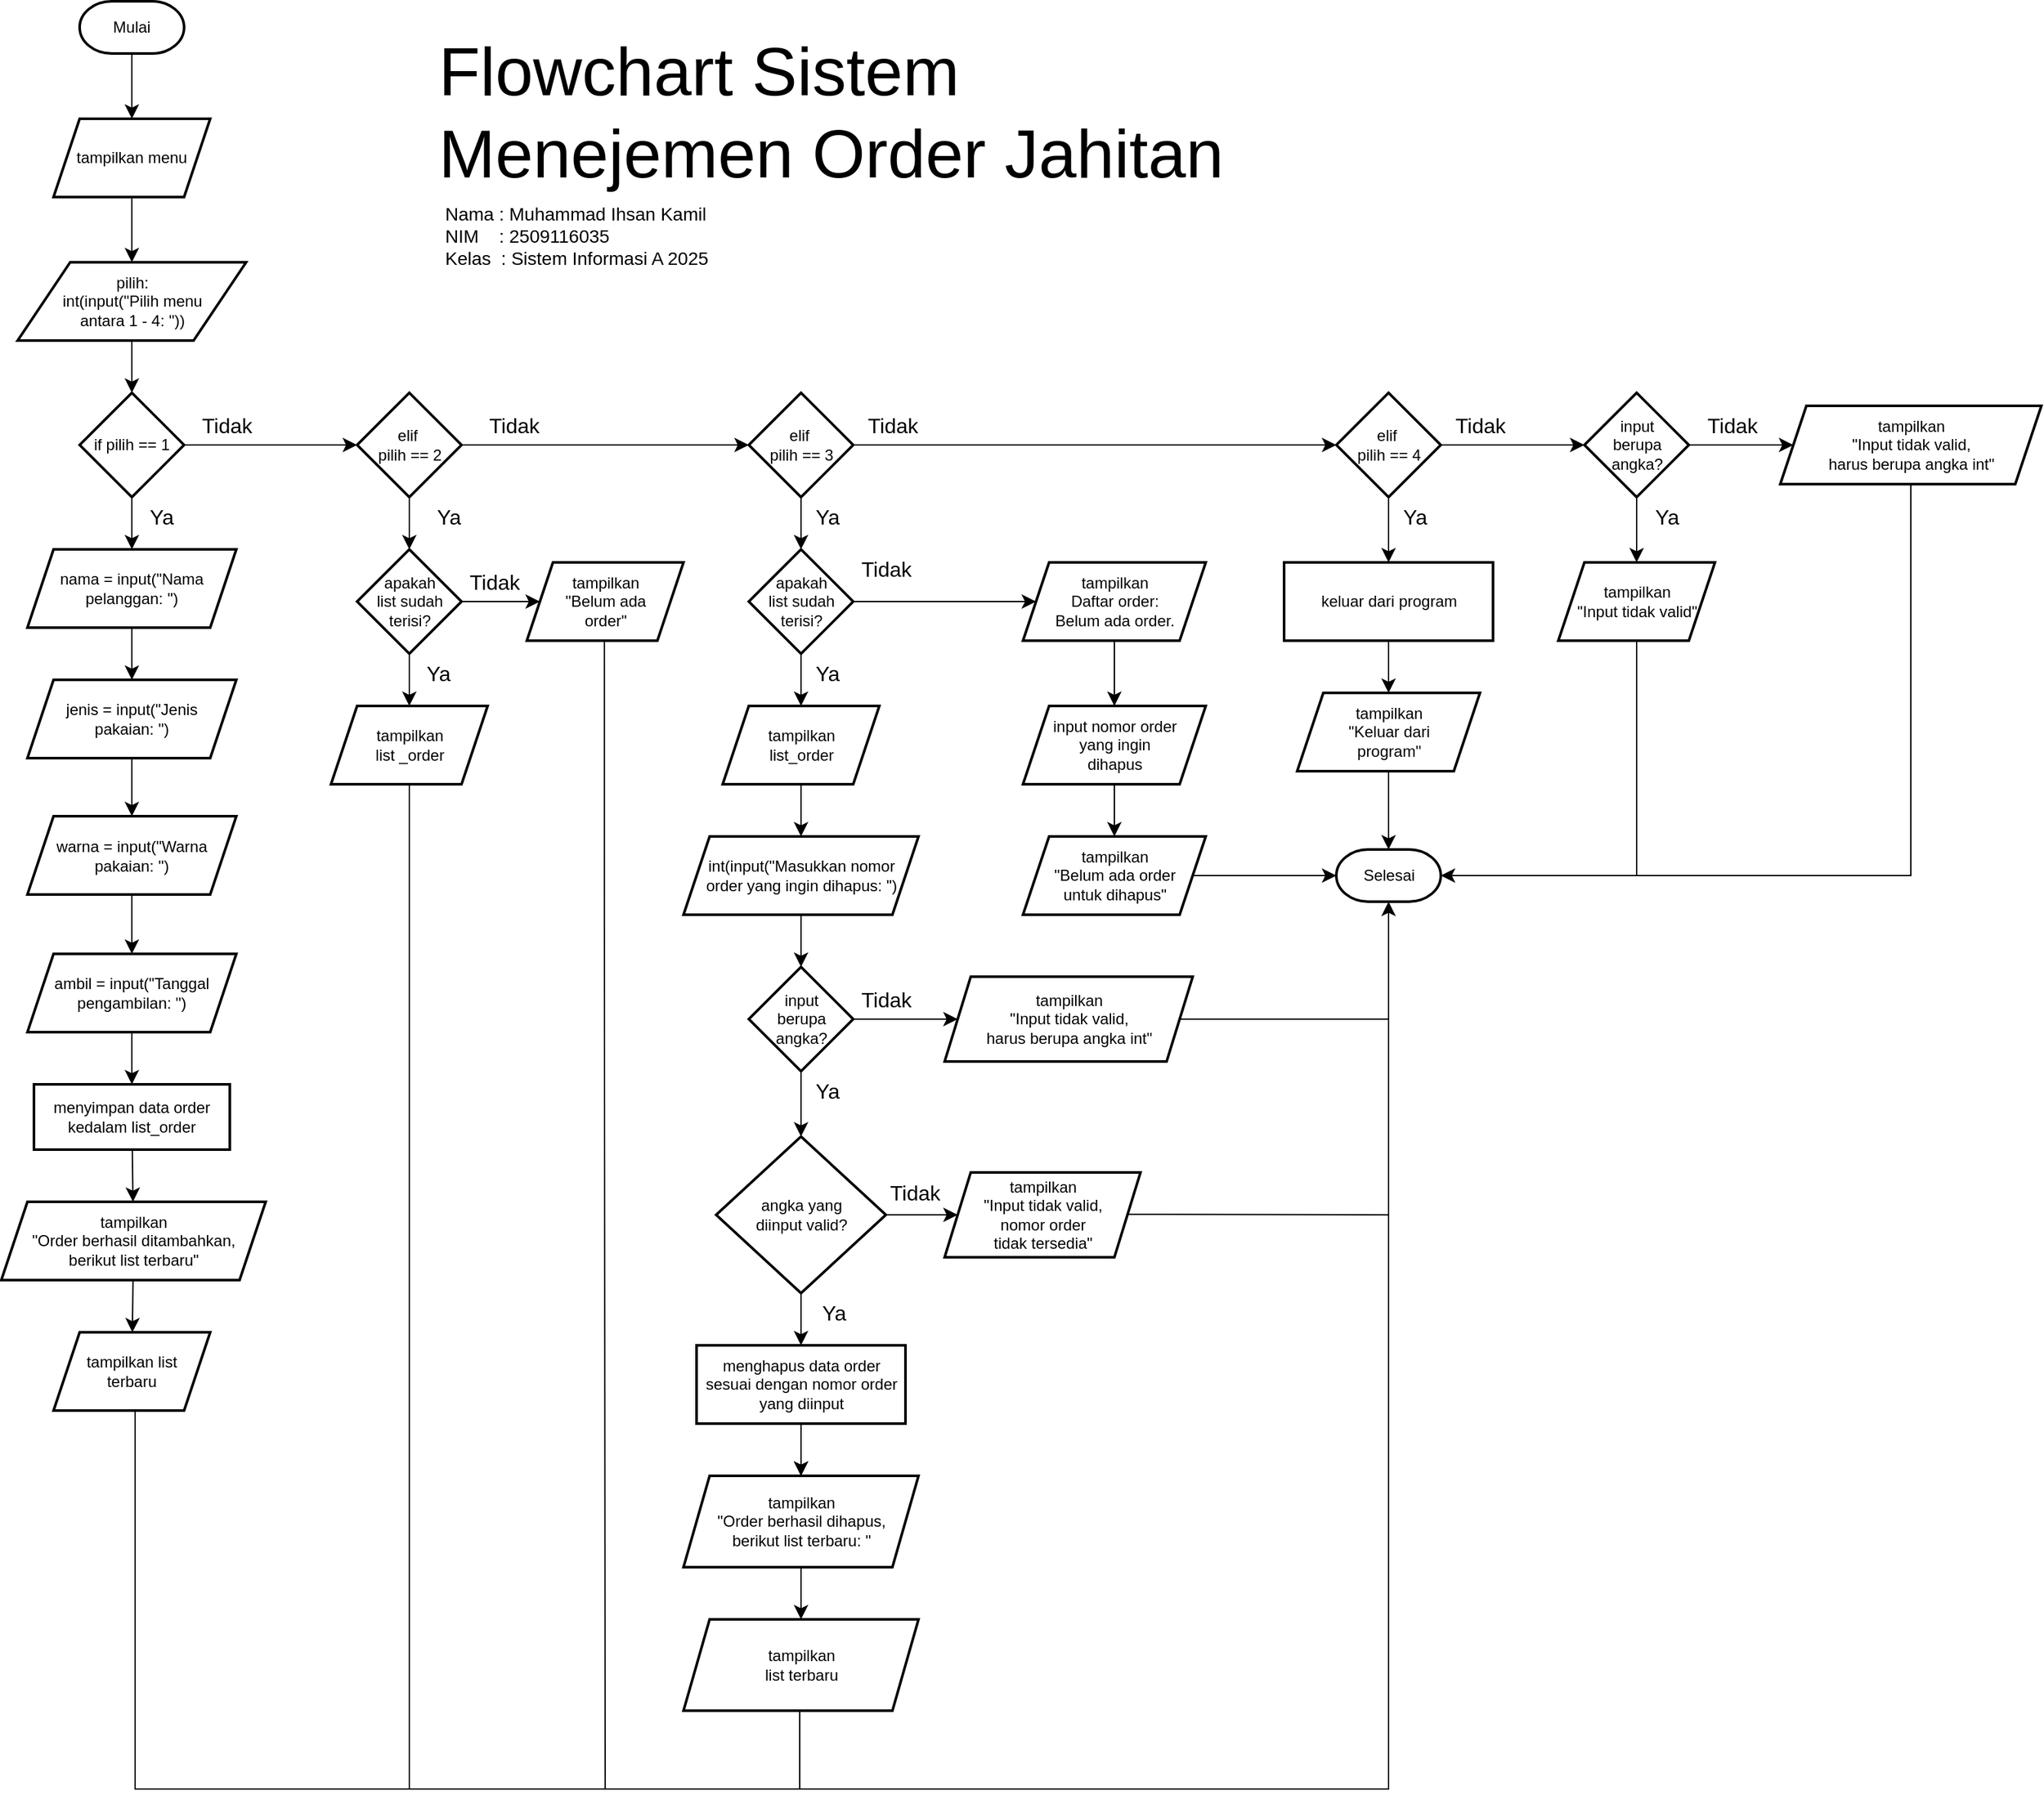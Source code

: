 <mxfile version="28.2.1">
  <diagram name="Halaman-1" id="qV5rT73rZWwF2ulDR4QH">
    <mxGraphModel dx="2977" dy="1737" grid="1" gridSize="10" guides="1" tooltips="1" connect="1" arrows="1" fold="1" page="1" pageScale="1" pageWidth="827" pageHeight="1169" math="0" shadow="0">
      <root>
        <mxCell id="0" />
        <mxCell id="1" parent="0" />
        <mxCell id="EzkJYvLp6xSQgUkqmYaG-1" value="" style="edgeStyle=none;curved=1;rounded=0;orthogonalLoop=1;jettySize=auto;html=1;fontSize=12;startSize=8;endSize=8;labelBackgroundColor=none;fontColor=default;" edge="1" parent="1" source="EzkJYvLp6xSQgUkqmYaG-2" target="EzkJYvLp6xSQgUkqmYaG-49">
          <mxGeometry relative="1" as="geometry" />
        </mxCell>
        <mxCell id="EzkJYvLp6xSQgUkqmYaG-2" value="Mulai" style="strokeWidth=2;html=1;shape=mxgraph.flowchart.terminator;whiteSpace=wrap;labelBackgroundColor=none;" vertex="1" parent="1">
          <mxGeometry x="530" y="300" width="80" height="40" as="geometry" />
        </mxCell>
        <mxCell id="EzkJYvLp6xSQgUkqmYaG-3" value="" style="edgeStyle=none;curved=1;rounded=0;orthogonalLoop=1;jettySize=auto;html=1;fontSize=12;startSize=8;endSize=8;labelBackgroundColor=none;fontColor=default;" edge="1" parent="1" source="EzkJYvLp6xSQgUkqmYaG-4" target="EzkJYvLp6xSQgUkqmYaG-7">
          <mxGeometry relative="1" as="geometry" />
        </mxCell>
        <mxCell id="EzkJYvLp6xSQgUkqmYaG-4" value="pilih:&lt;div&gt;int(input(&quot;Pilih menu&lt;/div&gt;&lt;div&gt;antara 1 - 4: &quot;))&lt;/div&gt;" style="shape=parallelogram;html=1;strokeWidth=2;perimeter=parallelogramPerimeter;whiteSpace=wrap;rounded=1;arcSize=0;size=0.23;labelBackgroundColor=none;" vertex="1" parent="1">
          <mxGeometry x="482.5" y="500" width="175" height="60" as="geometry" />
        </mxCell>
        <mxCell id="EzkJYvLp6xSQgUkqmYaG-5" value="" style="edgeStyle=none;curved=1;rounded=0;orthogonalLoop=1;jettySize=auto;html=1;fontSize=12;startSize=8;endSize=8;labelBackgroundColor=none;fontColor=default;" edge="1" parent="1" source="EzkJYvLp6xSQgUkqmYaG-7" target="EzkJYvLp6xSQgUkqmYaG-9">
          <mxGeometry relative="1" as="geometry" />
        </mxCell>
        <mxCell id="EzkJYvLp6xSQgUkqmYaG-6" value="" style="edgeStyle=none;curved=1;rounded=0;orthogonalLoop=1;jettySize=auto;html=1;fontSize=12;startSize=8;endSize=8;labelBackgroundColor=none;fontColor=default;" edge="1" parent="1" source="EzkJYvLp6xSQgUkqmYaG-7" target="EzkJYvLp6xSQgUkqmYaG-18">
          <mxGeometry relative="1" as="geometry" />
        </mxCell>
        <mxCell id="EzkJYvLp6xSQgUkqmYaG-7" value="if pilih == 1" style="rhombus;whiteSpace=wrap;html=1;strokeWidth=2;rounded=1;arcSize=0;labelBackgroundColor=none;" vertex="1" parent="1">
          <mxGeometry x="530" y="600" width="80" height="80" as="geometry" />
        </mxCell>
        <mxCell id="EzkJYvLp6xSQgUkqmYaG-8" value="" style="edgeStyle=none;curved=1;rounded=0;orthogonalLoop=1;jettySize=auto;html=1;fontSize=12;startSize=8;endSize=8;labelBackgroundColor=none;fontColor=default;" edge="1" parent="1" source="EzkJYvLp6xSQgUkqmYaG-9" target="EzkJYvLp6xSQgUkqmYaG-11">
          <mxGeometry relative="1" as="geometry" />
        </mxCell>
        <mxCell id="EzkJYvLp6xSQgUkqmYaG-9" value="nama = input(&quot;Nama pelanggan: &quot;)" style="shape=parallelogram;perimeter=parallelogramPerimeter;whiteSpace=wrap;html=1;fixedSize=1;strokeWidth=2;rounded=1;arcSize=0;labelBackgroundColor=none;" vertex="1" parent="1">
          <mxGeometry x="490" y="720" width="160" height="60" as="geometry" />
        </mxCell>
        <mxCell id="EzkJYvLp6xSQgUkqmYaG-10" value="" style="edgeStyle=none;curved=1;rounded=0;orthogonalLoop=1;jettySize=auto;html=1;fontSize=12;startSize=8;endSize=8;labelBackgroundColor=none;fontColor=default;" edge="1" parent="1" source="EzkJYvLp6xSQgUkqmYaG-11" target="EzkJYvLp6xSQgUkqmYaG-13">
          <mxGeometry relative="1" as="geometry" />
        </mxCell>
        <mxCell id="EzkJYvLp6xSQgUkqmYaG-11" value="jenis = input(&quot;Jenis&lt;div&gt;pakaian: &quot;)&lt;/div&gt;" style="shape=parallelogram;perimeter=parallelogramPerimeter;whiteSpace=wrap;html=1;fixedSize=1;strokeWidth=2;rounded=1;arcSize=0;labelBackgroundColor=none;" vertex="1" parent="1">
          <mxGeometry x="490" y="820" width="160" height="60" as="geometry" />
        </mxCell>
        <mxCell id="EzkJYvLp6xSQgUkqmYaG-12" value="" style="edgeStyle=none;curved=1;rounded=0;orthogonalLoop=1;jettySize=auto;html=1;fontSize=12;startSize=8;endSize=8;labelBackgroundColor=none;fontColor=default;" edge="1" parent="1" source="EzkJYvLp6xSQgUkqmYaG-13" target="EzkJYvLp6xSQgUkqmYaG-15">
          <mxGeometry relative="1" as="geometry" />
        </mxCell>
        <mxCell id="EzkJYvLp6xSQgUkqmYaG-13" value="&lt;font style=&quot;color: light-dark(rgb(0, 0, 0), rgb(255, 255, 255));&quot;&gt;warna = input(&quot;Warna&lt;/font&gt;&lt;div&gt;&lt;span style=&quot;background-color: transparent;&quot;&gt;&lt;font style=&quot;color: light-dark(rgb(0, 0, 0), rgb(255, 255, 255));&quot;&gt;pakaian: &quot;)&lt;/font&gt;&lt;/span&gt;&lt;/div&gt;" style="shape=parallelogram;perimeter=parallelogramPerimeter;whiteSpace=wrap;html=1;fixedSize=1;strokeWidth=2;rounded=1;arcSize=0;labelBackgroundColor=none;" vertex="1" parent="1">
          <mxGeometry x="490" y="924.5" width="160" height="60" as="geometry" />
        </mxCell>
        <mxCell id="EzkJYvLp6xSQgUkqmYaG-14" value="" style="edgeStyle=none;curved=1;rounded=0;orthogonalLoop=1;jettySize=auto;html=1;fontSize=12;startSize=8;endSize=8;" edge="1" parent="1" source="EzkJYvLp6xSQgUkqmYaG-15" target="EzkJYvLp6xSQgUkqmYaG-69">
          <mxGeometry relative="1" as="geometry" />
        </mxCell>
        <mxCell id="EzkJYvLp6xSQgUkqmYaG-15" value="&lt;font style=&quot;color: light-dark(rgb(0, 0, 0), rgb(255, 255, 255));&quot;&gt;ambil = input(&quot;Tanggal&lt;/font&gt;&lt;div&gt;&lt;span style=&quot;background-color: transparent;&quot;&gt;&lt;font style=&quot;color: light-dark(rgb(0, 0, 0), rgb(255, 255, 255));&quot;&gt;pengambilan: &quot;)&lt;/font&gt;&lt;/span&gt;&lt;/div&gt;" style="shape=parallelogram;perimeter=parallelogramPerimeter;whiteSpace=wrap;html=1;fixedSize=1;strokeWidth=2;rounded=1;arcSize=0;labelBackgroundColor=none;" vertex="1" parent="1">
          <mxGeometry x="490" y="1030" width="160" height="60" as="geometry" />
        </mxCell>
        <mxCell id="EzkJYvLp6xSQgUkqmYaG-16" value="" style="edgeStyle=none;curved=1;rounded=0;orthogonalLoop=1;jettySize=auto;html=1;fontSize=12;startSize=8;endSize=8;labelBackgroundColor=none;fontColor=default;" edge="1" parent="1" source="EzkJYvLp6xSQgUkqmYaG-18" target="EzkJYvLp6xSQgUkqmYaG-21">
          <mxGeometry relative="1" as="geometry" />
        </mxCell>
        <mxCell id="EzkJYvLp6xSQgUkqmYaG-17" value="" style="edgeStyle=none;curved=1;rounded=0;orthogonalLoop=1;jettySize=auto;html=1;fontSize=12;startSize=8;endSize=8;labelBackgroundColor=none;fontColor=default;" edge="1" parent="1" source="EzkJYvLp6xSQgUkqmYaG-18" target="EzkJYvLp6xSQgUkqmYaG-26">
          <mxGeometry relative="1" as="geometry" />
        </mxCell>
        <mxCell id="EzkJYvLp6xSQgUkqmYaG-18" value="elif&amp;nbsp;&lt;div&gt;pilih == 2&lt;/div&gt;" style="rhombus;whiteSpace=wrap;html=1;strokeWidth=2;rounded=1;arcSize=0;labelBackgroundColor=none;" vertex="1" parent="1">
          <mxGeometry x="742.5" y="600" width="80" height="80" as="geometry" />
        </mxCell>
        <mxCell id="EzkJYvLp6xSQgUkqmYaG-19" value="" style="edgeStyle=none;curved=1;rounded=0;orthogonalLoop=1;jettySize=auto;html=1;fontSize=12;startSize=8;endSize=8;labelBackgroundColor=none;fontColor=default;" edge="1" parent="1" source="EzkJYvLp6xSQgUkqmYaG-21" target="EzkJYvLp6xSQgUkqmYaG-22">
          <mxGeometry relative="1" as="geometry" />
        </mxCell>
        <mxCell id="EzkJYvLp6xSQgUkqmYaG-20" value="" style="edgeStyle=none;curved=1;rounded=0;orthogonalLoop=1;jettySize=auto;html=1;fontSize=12;startSize=8;endSize=8;labelBackgroundColor=none;fontColor=default;" edge="1" parent="1" source="EzkJYvLp6xSQgUkqmYaG-21" target="EzkJYvLp6xSQgUkqmYaG-23">
          <mxGeometry relative="1" as="geometry" />
        </mxCell>
        <mxCell id="EzkJYvLp6xSQgUkqmYaG-21" value="apakah&lt;div&gt;list sudah&lt;/div&gt;&lt;div&gt;terisi?&lt;/div&gt;" style="rhombus;whiteSpace=wrap;html=1;strokeWidth=2;rounded=1;arcSize=0;labelBackgroundColor=none;" vertex="1" parent="1">
          <mxGeometry x="742.5" y="720" width="80" height="80" as="geometry" />
        </mxCell>
        <mxCell id="EzkJYvLp6xSQgUkqmYaG-22" value="tampilkan&lt;div&gt;list _order&lt;/div&gt;" style="shape=parallelogram;perimeter=parallelogramPerimeter;whiteSpace=wrap;html=1;fixedSize=1;strokeWidth=2;rounded=1;arcSize=0;labelBackgroundColor=none;" vertex="1" parent="1">
          <mxGeometry x="722.5" y="840" width="120" height="60" as="geometry" />
        </mxCell>
        <mxCell id="EzkJYvLp6xSQgUkqmYaG-23" value="tampilkan&lt;div&gt;&quot;Belum ada&lt;/div&gt;&lt;div&gt;order&quot;&lt;/div&gt;" style="shape=parallelogram;perimeter=parallelogramPerimeter;whiteSpace=wrap;html=1;fixedSize=1;strokeWidth=2;rounded=1;arcSize=0;labelBackgroundColor=none;" vertex="1" parent="1">
          <mxGeometry x="872.5" y="730" width="120" height="60" as="geometry" />
        </mxCell>
        <mxCell id="EzkJYvLp6xSQgUkqmYaG-24" value="" style="edgeStyle=none;curved=1;rounded=0;orthogonalLoop=1;jettySize=auto;html=1;fontSize=12;startSize=8;endSize=8;labelBackgroundColor=none;fontColor=default;" edge="1" parent="1" source="EzkJYvLp6xSQgUkqmYaG-26" target="EzkJYvLp6xSQgUkqmYaG-29">
          <mxGeometry relative="1" as="geometry" />
        </mxCell>
        <mxCell id="EzkJYvLp6xSQgUkqmYaG-25" value="" style="edgeStyle=none;curved=1;rounded=0;orthogonalLoop=1;jettySize=auto;html=1;fontSize=12;startSize=8;endSize=8;labelBackgroundColor=none;fontColor=default;" edge="1" parent="1" source="EzkJYvLp6xSQgUkqmYaG-26" target="EzkJYvLp6xSQgUkqmYaG-44">
          <mxGeometry relative="1" as="geometry" />
        </mxCell>
        <mxCell id="EzkJYvLp6xSQgUkqmYaG-26" value="elif&amp;nbsp;&lt;div&gt;pilih == 3&lt;/div&gt;" style="rhombus;whiteSpace=wrap;html=1;strokeWidth=2;rounded=1;arcSize=0;labelBackgroundColor=none;" vertex="1" parent="1">
          <mxGeometry x="1042.5" y="600" width="80" height="80" as="geometry" />
        </mxCell>
        <mxCell id="EzkJYvLp6xSQgUkqmYaG-27" value="" style="edgeStyle=none;curved=1;rounded=0;orthogonalLoop=1;jettySize=auto;html=1;fontSize=12;startSize=8;endSize=8;labelBackgroundColor=none;fontColor=default;" edge="1" parent="1" source="EzkJYvLp6xSQgUkqmYaG-29" target="EzkJYvLp6xSQgUkqmYaG-31">
          <mxGeometry relative="1" as="geometry" />
        </mxCell>
        <mxCell id="EzkJYvLp6xSQgUkqmYaG-28" value="" style="edgeStyle=none;curved=1;rounded=0;orthogonalLoop=1;jettySize=auto;html=1;fontSize=12;startSize=8;endSize=8;" edge="1" parent="1" source="EzkJYvLp6xSQgUkqmYaG-29" target="EzkJYvLp6xSQgUkqmYaG-77">
          <mxGeometry relative="1" as="geometry" />
        </mxCell>
        <mxCell id="EzkJYvLp6xSQgUkqmYaG-29" value="apakah&lt;div&gt;list sudah&lt;/div&gt;&lt;div&gt;terisi?&lt;/div&gt;" style="rhombus;whiteSpace=wrap;html=1;strokeWidth=2;rounded=1;arcSize=0;labelBackgroundColor=none;" vertex="1" parent="1">
          <mxGeometry x="1042.5" y="720" width="80" height="80" as="geometry" />
        </mxCell>
        <mxCell id="EzkJYvLp6xSQgUkqmYaG-30" value="" style="edgeStyle=none;curved=1;rounded=0;orthogonalLoop=1;jettySize=auto;html=1;fontSize=12;startSize=8;endSize=8;labelBackgroundColor=none;fontColor=default;" edge="1" parent="1" source="EzkJYvLp6xSQgUkqmYaG-31" target="EzkJYvLp6xSQgUkqmYaG-35">
          <mxGeometry relative="1" as="geometry" />
        </mxCell>
        <mxCell id="EzkJYvLp6xSQgUkqmYaG-31" value="tampilkan&lt;div&gt;list_order&lt;/div&gt;" style="shape=parallelogram;perimeter=parallelogramPerimeter;whiteSpace=wrap;html=1;fixedSize=1;strokeWidth=2;rounded=1;arcSize=0;labelBackgroundColor=none;" vertex="1" parent="1">
          <mxGeometry x="1022.5" y="840" width="120" height="60" as="geometry" />
        </mxCell>
        <mxCell id="EzkJYvLp6xSQgUkqmYaG-32" value="" style="edgeStyle=none;curved=1;rounded=0;orthogonalLoop=1;jettySize=auto;html=1;fontSize=12;startSize=8;endSize=8;" edge="1" parent="1" source="EzkJYvLp6xSQgUkqmYaG-33" target="EzkJYvLp6xSQgUkqmYaG-79">
          <mxGeometry relative="1" as="geometry" />
        </mxCell>
        <mxCell id="EzkJYvLp6xSQgUkqmYaG-33" value="input nomor order&lt;div&gt;yang ingin&lt;/div&gt;&lt;div&gt;dihapus&lt;/div&gt;" style="shape=parallelogram;perimeter=parallelogramPerimeter;whiteSpace=wrap;html=1;fixedSize=1;strokeWidth=2;rounded=1;arcSize=0;labelBackgroundColor=none;" vertex="1" parent="1">
          <mxGeometry x="1252.5" y="840" width="140" height="60" as="geometry" />
        </mxCell>
        <mxCell id="EzkJYvLp6xSQgUkqmYaG-34" value="" style="edgeStyle=none;curved=1;rounded=0;orthogonalLoop=1;jettySize=auto;html=1;fontSize=12;startSize=8;endSize=8;labelBackgroundColor=none;fontColor=default;" edge="1" parent="1" source="EzkJYvLp6xSQgUkqmYaG-35" target="EzkJYvLp6xSQgUkqmYaG-38">
          <mxGeometry relative="1" as="geometry" />
        </mxCell>
        <mxCell id="EzkJYvLp6xSQgUkqmYaG-35" value="int(input(&quot;Masukkan nomor&lt;div&gt;order yang ingin dihapus: &quot;)&lt;/div&gt;" style="shape=parallelogram;perimeter=parallelogramPerimeter;whiteSpace=wrap;html=1;fixedSize=1;strokeWidth=2;rounded=1;arcSize=0;labelBackgroundColor=none;" vertex="1" parent="1">
          <mxGeometry x="992.5" y="940" width="180" height="60" as="geometry" />
        </mxCell>
        <mxCell id="EzkJYvLp6xSQgUkqmYaG-36" value="" style="edgeStyle=none;curved=1;rounded=0;orthogonalLoop=1;jettySize=auto;html=1;fontSize=12;startSize=8;endSize=8;labelBackgroundColor=none;fontColor=default;" edge="1" parent="1" source="EzkJYvLp6xSQgUkqmYaG-38" target="EzkJYvLp6xSQgUkqmYaG-39">
          <mxGeometry relative="1" as="geometry" />
        </mxCell>
        <mxCell id="EzkJYvLp6xSQgUkqmYaG-37" value="" style="edgeStyle=none;curved=1;rounded=0;orthogonalLoop=1;jettySize=auto;html=1;fontSize=12;startSize=8;endSize=8;" edge="1" parent="1" source="EzkJYvLp6xSQgUkqmYaG-38" target="EzkJYvLp6xSQgUkqmYaG-82">
          <mxGeometry relative="1" as="geometry" />
        </mxCell>
        <mxCell id="EzkJYvLp6xSQgUkqmYaG-38" value="input&lt;div&gt;berupa&lt;br&gt;&lt;div&gt;angka&lt;span style=&quot;background-color: transparent; color: light-dark(rgb(0, 0, 0), rgb(255, 255, 255));&quot;&gt;?&lt;/span&gt;&lt;/div&gt;&lt;/div&gt;" style="rhombus;whiteSpace=wrap;html=1;strokeWidth=2;rounded=1;arcSize=0;labelBackgroundColor=none;" vertex="1" parent="1">
          <mxGeometry x="1042.5" y="1040" width="80" height="80" as="geometry" />
        </mxCell>
        <mxCell id="EzkJYvLp6xSQgUkqmYaG-39" value="tampilkan&lt;div&gt;&quot;Input tidak valid,&lt;/div&gt;&lt;div&gt;&lt;span style=&quot;background-color: transparent; color: light-dark(rgb(0, 0, 0), rgb(255, 255, 255));&quot;&gt;harus berupa angka int&quot;&lt;/span&gt;&lt;/div&gt;" style="shape=parallelogram;perimeter=parallelogramPerimeter;whiteSpace=wrap;html=1;fixedSize=1;strokeWidth=2;rounded=1;arcSize=0;labelBackgroundColor=none;" vertex="1" parent="1">
          <mxGeometry x="1192.5" y="1047.5" width="190" height="65" as="geometry" />
        </mxCell>
        <mxCell id="EzkJYvLp6xSQgUkqmYaG-40" value="" style="edgeStyle=none;curved=1;rounded=0;orthogonalLoop=1;jettySize=auto;html=1;fontSize=12;startSize=8;endSize=8;" edge="1" parent="1" source="EzkJYvLp6xSQgUkqmYaG-41" target="EzkJYvLp6xSQgUkqmYaG-100">
          <mxGeometry relative="1" as="geometry" />
        </mxCell>
        <mxCell id="EzkJYvLp6xSQgUkqmYaG-41" value="tampilkan&lt;div&gt;&quot;Order berhasil dihapus,&lt;/div&gt;&lt;div&gt;berikut list terbaru: &quot;&lt;/div&gt;" style="shape=parallelogram;perimeter=parallelogramPerimeter;whiteSpace=wrap;html=1;fixedSize=1;strokeWidth=2;rounded=1;arcSize=0;labelBackgroundColor=none;" vertex="1" parent="1">
          <mxGeometry x="992.5" y="1430" width="180" height="70" as="geometry" />
        </mxCell>
        <mxCell id="EzkJYvLp6xSQgUkqmYaG-42" value="" style="edgeStyle=none;curved=1;rounded=0;orthogonalLoop=1;jettySize=auto;html=1;fontSize=12;startSize=8;endSize=8;labelBackgroundColor=none;fontColor=default;" edge="1" parent="1" source="EzkJYvLp6xSQgUkqmYaG-44">
          <mxGeometry relative="1" as="geometry">
            <mxPoint x="1682.5" y="640" as="targetPoint" />
          </mxGeometry>
        </mxCell>
        <mxCell id="EzkJYvLp6xSQgUkqmYaG-43" value="" style="edgeStyle=none;curved=1;rounded=0;orthogonalLoop=1;jettySize=auto;html=1;fontSize=12;startSize=8;endSize=8;" edge="1" parent="1" source="EzkJYvLp6xSQgUkqmYaG-44" target="EzkJYvLp6xSQgUkqmYaG-74">
          <mxGeometry relative="1" as="geometry" />
        </mxCell>
        <mxCell id="EzkJYvLp6xSQgUkqmYaG-44" value="elif&amp;nbsp;&lt;div&gt;pilih == 4&lt;/div&gt;" style="rhombus;whiteSpace=wrap;html=1;strokeWidth=2;rounded=1;arcSize=0;labelBackgroundColor=none;" vertex="1" parent="1">
          <mxGeometry x="1492.5" y="600" width="80" height="80" as="geometry" />
        </mxCell>
        <mxCell id="EzkJYvLp6xSQgUkqmYaG-45" value="" style="edgeStyle=none;curved=1;rounded=0;orthogonalLoop=1;jettySize=auto;html=1;fontSize=12;startSize=8;endSize=8;labelBackgroundColor=none;fontColor=default;" edge="1" parent="1" source="EzkJYvLp6xSQgUkqmYaG-46" target="EzkJYvLp6xSQgUkqmYaG-51">
          <mxGeometry relative="1" as="geometry" />
        </mxCell>
        <mxCell id="EzkJYvLp6xSQgUkqmYaG-46" value="tampilkan&lt;div&gt;&quot;Keluar dari&lt;/div&gt;&lt;div&gt;program&quot;&lt;/div&gt;" style="shape=parallelogram;perimeter=parallelogramPerimeter;whiteSpace=wrap;html=1;fixedSize=1;strokeWidth=2;rounded=1;arcSize=0;labelBackgroundColor=none;" vertex="1" parent="1">
          <mxGeometry x="1462.5" y="830" width="140" height="60" as="geometry" />
        </mxCell>
        <mxCell id="EzkJYvLp6xSQgUkqmYaG-47" value="tampilkan&lt;div&gt;&quot;Input tidak valid&lt;span style=&quot;background-color: transparent; color: light-dark(rgb(0, 0, 0), rgb(255, 255, 255));&quot;&gt;&quot;&lt;/span&gt;&lt;/div&gt;" style="shape=parallelogram;perimeter=parallelogramPerimeter;whiteSpace=wrap;html=1;fixedSize=1;strokeWidth=2;rounded=1;arcSize=0;labelBackgroundColor=none;" vertex="1" parent="1">
          <mxGeometry x="1662.5" y="730" width="120" height="60" as="geometry" />
        </mxCell>
        <mxCell id="EzkJYvLp6xSQgUkqmYaG-48" style="edgeStyle=none;curved=1;rounded=0;orthogonalLoop=1;jettySize=auto;html=1;entryX=0.5;entryY=0;entryDx=0;entryDy=0;fontSize=12;startSize=8;endSize=8;labelBackgroundColor=none;fontColor=default;" edge="1" parent="1" source="EzkJYvLp6xSQgUkqmYaG-49" target="EzkJYvLp6xSQgUkqmYaG-4">
          <mxGeometry relative="1" as="geometry" />
        </mxCell>
        <mxCell id="EzkJYvLp6xSQgUkqmYaG-49" value="tampilkan menu" style="shape=parallelogram;perimeter=parallelogramPerimeter;whiteSpace=wrap;html=1;fixedSize=1;strokeWidth=2;labelBackgroundColor=none;" vertex="1" parent="1">
          <mxGeometry x="510" y="390" width="120" height="60" as="geometry" />
        </mxCell>
        <mxCell id="EzkJYvLp6xSQgUkqmYaG-50" value="" style="edgeStyle=segmentEdgeStyle;endArrow=none;html=1;curved=0;rounded=0;endSize=8;startSize=8;fontSize=12;exitX=0.5;exitY=1;exitDx=0;exitDy=0;endFill=0;labelBackgroundColor=none;fontColor=default;" edge="1" parent="1" source="EzkJYvLp6xSQgUkqmYaG-22">
          <mxGeometry width="50" height="50" relative="1" as="geometry">
            <mxPoint x="692.5" y="1040" as="sourcePoint" />
            <mxPoint x="782.5" y="1670" as="targetPoint" />
            <Array as="points">
              <mxPoint x="782.5" y="1130" />
            </Array>
          </mxGeometry>
        </mxCell>
        <mxCell id="EzkJYvLp6xSQgUkqmYaG-51" value="Selesai" style="strokeWidth=2;html=1;shape=mxgraph.flowchart.terminator;whiteSpace=wrap;labelBackgroundColor=none;" vertex="1" parent="1">
          <mxGeometry x="1492.5" y="950" width="80" height="40" as="geometry" />
        </mxCell>
        <mxCell id="EzkJYvLp6xSQgUkqmYaG-52" value="Ya" style="text;strokeColor=none;fillColor=none;html=1;align=center;verticalAlign=middle;whiteSpace=wrap;rounded=0;fontSize=16;" vertex="1" parent="1">
          <mxGeometry x="562.5" y="680" width="60" height="30" as="geometry" />
        </mxCell>
        <mxCell id="EzkJYvLp6xSQgUkqmYaG-53" value="Tidak" style="text;strokeColor=none;fillColor=none;html=1;align=center;verticalAlign=middle;whiteSpace=wrap;rounded=0;fontSize=16;" vertex="1" parent="1">
          <mxGeometry x="612.5" y="610" width="60" height="30" as="geometry" />
        </mxCell>
        <mxCell id="EzkJYvLp6xSQgUkqmYaG-54" value="Ya" style="text;strokeColor=none;fillColor=none;html=1;align=center;verticalAlign=middle;whiteSpace=wrap;rounded=0;fontSize=16;" vertex="1" parent="1">
          <mxGeometry x="782.5" y="680" width="60" height="30" as="geometry" />
        </mxCell>
        <mxCell id="EzkJYvLp6xSQgUkqmYaG-55" value="Tidak" style="text;strokeColor=none;fillColor=none;html=1;align=center;verticalAlign=middle;whiteSpace=wrap;rounded=0;fontSize=16;" vertex="1" parent="1">
          <mxGeometry x="832.5" y="610" width="60" height="30" as="geometry" />
        </mxCell>
        <mxCell id="EzkJYvLp6xSQgUkqmYaG-56" value="Ya" style="text;strokeColor=none;fillColor=none;html=1;align=center;verticalAlign=middle;whiteSpace=wrap;rounded=0;fontSize=16;" vertex="1" parent="1">
          <mxGeometry x="1072.5" y="680" width="60" height="30" as="geometry" />
        </mxCell>
        <mxCell id="EzkJYvLp6xSQgUkqmYaG-57" value="Tidak" style="text;strokeColor=none;fillColor=none;html=1;align=center;verticalAlign=middle;whiteSpace=wrap;rounded=0;fontSize=16;" vertex="1" parent="1">
          <mxGeometry x="1122.5" y="610" width="60" height="30" as="geometry" />
        </mxCell>
        <mxCell id="EzkJYvLp6xSQgUkqmYaG-58" value="Ya" style="text;strokeColor=none;fillColor=none;html=1;align=center;verticalAlign=middle;whiteSpace=wrap;rounded=0;fontSize=16;" vertex="1" parent="1">
          <mxGeometry x="1522.5" y="680" width="60" height="30" as="geometry" />
        </mxCell>
        <mxCell id="EzkJYvLp6xSQgUkqmYaG-59" value="Tidak" style="text;strokeColor=none;fillColor=none;html=1;align=center;verticalAlign=middle;whiteSpace=wrap;rounded=0;fontSize=16;" vertex="1" parent="1">
          <mxGeometry x="1572.5" y="610" width="60" height="30" as="geometry" />
        </mxCell>
        <mxCell id="EzkJYvLp6xSQgUkqmYaG-60" value="Ya" style="text;strokeColor=none;fillColor=none;html=1;align=center;verticalAlign=middle;whiteSpace=wrap;rounded=0;fontSize=16;" vertex="1" parent="1">
          <mxGeometry x="1072.5" y="800" width="60" height="30" as="geometry" />
        </mxCell>
        <mxCell id="EzkJYvLp6xSQgUkqmYaG-61" value="Tidak" style="text;strokeColor=none;fillColor=none;html=1;align=center;verticalAlign=middle;whiteSpace=wrap;rounded=0;fontSize=16;" vertex="1" parent="1">
          <mxGeometry x="1117.5" y="720" width="60" height="30" as="geometry" />
        </mxCell>
        <mxCell id="EzkJYvLp6xSQgUkqmYaG-62" value="Ya" style="text;strokeColor=none;fillColor=none;html=1;align=center;verticalAlign=middle;whiteSpace=wrap;rounded=0;fontSize=16;" vertex="1" parent="1">
          <mxGeometry x="774.5" y="800" width="60" height="30" as="geometry" />
        </mxCell>
        <mxCell id="EzkJYvLp6xSQgUkqmYaG-63" value="Tidak" style="text;strokeColor=none;fillColor=none;html=1;align=center;verticalAlign=middle;whiteSpace=wrap;rounded=0;fontSize=16;" vertex="1" parent="1">
          <mxGeometry x="817.5" y="730" width="60" height="30" as="geometry" />
        </mxCell>
        <mxCell id="EzkJYvLp6xSQgUkqmYaG-64" value="Ya" style="text;strokeColor=none;fillColor=none;html=1;align=center;verticalAlign=middle;whiteSpace=wrap;rounded=0;fontSize=16;" vertex="1" parent="1">
          <mxGeometry x="1072.5" y="1120" width="60" height="30" as="geometry" />
        </mxCell>
        <mxCell id="EzkJYvLp6xSQgUkqmYaG-65" value="Tidak" style="text;strokeColor=none;fillColor=none;html=1;align=center;verticalAlign=middle;whiteSpace=wrap;rounded=0;fontSize=16;" vertex="1" parent="1">
          <mxGeometry x="1117.5" y="1050" width="60" height="30" as="geometry" />
        </mxCell>
        <mxCell id="EzkJYvLp6xSQgUkqmYaG-66" value="" style="edgeStyle=none;curved=1;rounded=0;orthogonalLoop=1;jettySize=auto;html=1;fontSize=12;startSize=8;endSize=8;" edge="1" parent="1" source="EzkJYvLp6xSQgUkqmYaG-67" target="EzkJYvLp6xSQgUkqmYaG-75">
          <mxGeometry relative="1" as="geometry" />
        </mxCell>
        <mxCell id="EzkJYvLp6xSQgUkqmYaG-67" value="tampilkan&lt;div&gt;&quot;Order berhasil&amp;nbsp;&lt;span style=&quot;background-color: transparent; color: light-dark(rgb(0, 0, 0), rgb(255, 255, 255));&quot;&gt;ditambahkan,&lt;/span&gt;&lt;/div&gt;&lt;div&gt;&lt;span style=&quot;background-color: transparent; color: light-dark(rgb(0, 0, 0), rgb(255, 255, 255));&quot;&gt;berikut list terbaru&quot;&lt;/span&gt;&lt;/div&gt;" style="shape=parallelogram;perimeter=parallelogramPerimeter;whiteSpace=wrap;html=1;fixedSize=1;strokeWidth=2;rounded=1;arcSize=0;labelBackgroundColor=none;" vertex="1" parent="1">
          <mxGeometry x="470" y="1220" width="202.5" height="60" as="geometry" />
        </mxCell>
        <mxCell id="EzkJYvLp6xSQgUkqmYaG-68" value="" style="edgeStyle=none;curved=1;rounded=0;orthogonalLoop=1;jettySize=auto;html=1;fontSize=12;startSize=8;endSize=8;" edge="1" parent="1" source="EzkJYvLp6xSQgUkqmYaG-69" target="EzkJYvLp6xSQgUkqmYaG-67">
          <mxGeometry relative="1" as="geometry" />
        </mxCell>
        <mxCell id="EzkJYvLp6xSQgUkqmYaG-69" value="menyimpan data order&lt;div&gt;kedalam list_order&lt;/div&gt;" style="rounded=1;whiteSpace=wrap;html=1;absoluteArcSize=1;arcSize=0;strokeWidth=2;" vertex="1" parent="1">
          <mxGeometry x="495" y="1130" width="150" height="50" as="geometry" />
        </mxCell>
        <mxCell id="EzkJYvLp6xSQgUkqmYaG-70" value="" style="edgeStyle=none;curved=1;rounded=0;orthogonalLoop=1;jettySize=auto;html=1;fontSize=12;startSize=8;endSize=8;" edge="1" parent="1" source="EzkJYvLp6xSQgUkqmYaG-72" target="EzkJYvLp6xSQgUkqmYaG-41">
          <mxGeometry relative="1" as="geometry" />
        </mxCell>
        <mxCell id="EzkJYvLp6xSQgUkqmYaG-71" value="" style="edgeStyle=none;curved=1;rounded=0;orthogonalLoop=1;jettySize=auto;html=1;fontSize=12;startSize=8;endSize=8;" edge="1" parent="1" source="EzkJYvLp6xSQgUkqmYaG-72" target="EzkJYvLp6xSQgUkqmYaG-41">
          <mxGeometry relative="1" as="geometry" />
        </mxCell>
        <mxCell id="EzkJYvLp6xSQgUkqmYaG-72" value="menghapus data order&lt;div&gt;sesuai dengan nomor order&lt;/div&gt;&lt;div&gt;yang diinput&lt;/div&gt;" style="rounded=1;whiteSpace=wrap;html=1;absoluteArcSize=1;arcSize=0;strokeWidth=2;" vertex="1" parent="1">
          <mxGeometry x="1002.5" y="1330" width="160" height="60" as="geometry" />
        </mxCell>
        <mxCell id="EzkJYvLp6xSQgUkqmYaG-73" style="edgeStyle=none;curved=1;rounded=0;orthogonalLoop=1;jettySize=auto;html=1;entryX=0.5;entryY=0;entryDx=0;entryDy=0;fontSize=12;startSize=8;endSize=8;" edge="1" parent="1" source="EzkJYvLp6xSQgUkqmYaG-74" target="EzkJYvLp6xSQgUkqmYaG-46">
          <mxGeometry relative="1" as="geometry" />
        </mxCell>
        <mxCell id="EzkJYvLp6xSQgUkqmYaG-74" value="keluar dari program" style="rounded=1;whiteSpace=wrap;html=1;absoluteArcSize=1;arcSize=0;strokeWidth=2;" vertex="1" parent="1">
          <mxGeometry x="1452.5" y="730" width="160" height="60" as="geometry" />
        </mxCell>
        <mxCell id="EzkJYvLp6xSQgUkqmYaG-75" value="tampilkan list&lt;div&gt;terbaru&lt;/div&gt;" style="shape=parallelogram;perimeter=parallelogramPerimeter;whiteSpace=wrap;html=1;fixedSize=1;strokeWidth=2;rounded=1;arcSize=0;labelBackgroundColor=none;" vertex="1" parent="1">
          <mxGeometry x="510" y="1320" width="120" height="60" as="geometry" />
        </mxCell>
        <mxCell id="EzkJYvLp6xSQgUkqmYaG-76" value="" style="edgeStyle=none;curved=1;rounded=0;orthogonalLoop=1;jettySize=auto;html=1;fontSize=12;startSize=8;endSize=8;" edge="1" parent="1" source="EzkJYvLp6xSQgUkqmYaG-77" target="EzkJYvLp6xSQgUkqmYaG-33">
          <mxGeometry relative="1" as="geometry" />
        </mxCell>
        <mxCell id="EzkJYvLp6xSQgUkqmYaG-77" value="tampilkan&lt;div&gt;Daftar order:&lt;/div&gt;&lt;div&gt;Belum ada order.&lt;/div&gt;" style="shape=parallelogram;perimeter=parallelogramPerimeter;whiteSpace=wrap;html=1;fixedSize=1;strokeWidth=2;rounded=1;arcSize=0;labelBackgroundColor=none;" vertex="1" parent="1">
          <mxGeometry x="1252.5" y="730" width="140" height="60" as="geometry" />
        </mxCell>
        <mxCell id="EzkJYvLp6xSQgUkqmYaG-78" value="" style="edgeStyle=none;curved=1;rounded=0;orthogonalLoop=1;jettySize=auto;html=1;fontSize=12;startSize=8;endSize=8;" edge="1" parent="1" source="EzkJYvLp6xSQgUkqmYaG-79" target="EzkJYvLp6xSQgUkqmYaG-51">
          <mxGeometry relative="1" as="geometry" />
        </mxCell>
        <mxCell id="EzkJYvLp6xSQgUkqmYaG-79" value="tampilkan&lt;div&gt;&quot;Belum ada order&lt;/div&gt;&lt;div&gt;untuk dihapus&quot;&lt;/div&gt;" style="shape=parallelogram;perimeter=parallelogramPerimeter;whiteSpace=wrap;html=1;fixedSize=1;strokeWidth=2;rounded=1;arcSize=0;labelBackgroundColor=none;" vertex="1" parent="1">
          <mxGeometry x="1252.5" y="940" width="140" height="60" as="geometry" />
        </mxCell>
        <mxCell id="EzkJYvLp6xSQgUkqmYaG-80" value="" style="edgeStyle=none;curved=1;rounded=0;orthogonalLoop=1;jettySize=auto;html=1;fontSize=12;startSize=8;endSize=8;" edge="1" parent="1" source="EzkJYvLp6xSQgUkqmYaG-82" target="EzkJYvLp6xSQgUkqmYaG-72">
          <mxGeometry relative="1" as="geometry" />
        </mxCell>
        <mxCell id="EzkJYvLp6xSQgUkqmYaG-81" value="" style="edgeStyle=none;curved=1;rounded=0;orthogonalLoop=1;jettySize=auto;html=1;fontSize=12;startSize=8;endSize=8;" edge="1" parent="1" source="EzkJYvLp6xSQgUkqmYaG-82" target="EzkJYvLp6xSQgUkqmYaG-83">
          <mxGeometry relative="1" as="geometry" />
        </mxCell>
        <mxCell id="EzkJYvLp6xSQgUkqmYaG-82" value="angka&amp;nbsp;&lt;span style=&quot;background-color: transparent; color: light-dark(rgb(0, 0, 0), rgb(255, 255, 255));&quot;&gt;yang&lt;/span&gt;&lt;div&gt;diinput&amp;nbsp;&lt;span style=&quot;background-color: transparent; color: light-dark(rgb(0, 0, 0), rgb(255, 255, 255));&quot;&gt;valid?&lt;/span&gt;&lt;/div&gt;" style="rhombus;whiteSpace=wrap;html=1;strokeWidth=2;rounded=1;arcSize=0;labelBackgroundColor=none;" vertex="1" parent="1">
          <mxGeometry x="1017.5" y="1170" width="130" height="120" as="geometry" />
        </mxCell>
        <mxCell id="EzkJYvLp6xSQgUkqmYaG-83" value="tampilkan&lt;div&gt;&quot;Input tidak valid,&lt;/div&gt;&lt;div&gt;&lt;span style=&quot;background-color: transparent; color: light-dark(rgb(0, 0, 0), rgb(255, 255, 255));&quot;&gt;nomor order&lt;/span&gt;&lt;/div&gt;&lt;div&gt;&lt;span style=&quot;background-color: transparent; color: light-dark(rgb(0, 0, 0), rgb(255, 255, 255));&quot;&gt;tidak tersedia&quot;&lt;/span&gt;&lt;/div&gt;" style="shape=parallelogram;perimeter=parallelogramPerimeter;whiteSpace=wrap;html=1;fixedSize=1;strokeWidth=2;rounded=1;arcSize=0;labelBackgroundColor=none;" vertex="1" parent="1">
          <mxGeometry x="1192.5" y="1197.5" width="150" height="65" as="geometry" />
        </mxCell>
        <mxCell id="EzkJYvLp6xSQgUkqmYaG-84" value="Ya" style="text;strokeColor=none;fillColor=none;html=1;align=center;verticalAlign=middle;whiteSpace=wrap;rounded=0;fontSize=16;" vertex="1" parent="1">
          <mxGeometry x="1078" y="1289.5" width="60" height="30" as="geometry" />
        </mxCell>
        <mxCell id="EzkJYvLp6xSQgUkqmYaG-85" value="Tidak" style="text;strokeColor=none;fillColor=none;html=1;align=center;verticalAlign=middle;whiteSpace=wrap;rounded=0;fontSize=16;" vertex="1" parent="1">
          <mxGeometry x="1140" y="1197.5" width="60" height="30" as="geometry" />
        </mxCell>
        <mxCell id="EzkJYvLp6xSQgUkqmYaG-86" value="" style="edgeStyle=none;curved=1;rounded=0;orthogonalLoop=1;jettySize=auto;html=1;fontSize=12;startSize=8;endSize=8;" edge="1" parent="1" source="EzkJYvLp6xSQgUkqmYaG-88" target="EzkJYvLp6xSQgUkqmYaG-89">
          <mxGeometry relative="1" as="geometry" />
        </mxCell>
        <mxCell id="EzkJYvLp6xSQgUkqmYaG-87" value="" style="edgeStyle=none;curved=1;rounded=0;orthogonalLoop=1;jettySize=auto;html=1;fontSize=12;startSize=8;endSize=8;" edge="1" parent="1" source="EzkJYvLp6xSQgUkqmYaG-88" target="EzkJYvLp6xSQgUkqmYaG-47">
          <mxGeometry relative="1" as="geometry" />
        </mxCell>
        <mxCell id="EzkJYvLp6xSQgUkqmYaG-88" value="input&lt;div&gt;berupa&lt;/div&gt;&lt;div&gt;angka?&lt;/div&gt;" style="rhombus;whiteSpace=wrap;html=1;strokeWidth=2;rounded=1;arcSize=0;labelBackgroundColor=none;" vertex="1" parent="1">
          <mxGeometry x="1682.5" y="600" width="80" height="80" as="geometry" />
        </mxCell>
        <mxCell id="EzkJYvLp6xSQgUkqmYaG-89" value="tampilkan&lt;div&gt;&quot;Input tidak valid,&lt;/div&gt;&lt;div&gt;harus berupa angka int&quot;&lt;/div&gt;" style="shape=parallelogram;perimeter=parallelogramPerimeter;whiteSpace=wrap;html=1;fixedSize=1;strokeWidth=2;rounded=1;arcSize=0;labelBackgroundColor=none;" vertex="1" parent="1">
          <mxGeometry x="1832.5" y="610" width="200" height="60" as="geometry" />
        </mxCell>
        <mxCell id="EzkJYvLp6xSQgUkqmYaG-90" value="Flowchart Sistem Menejemen Order Jahitan&amp;nbsp;" style="text;strokeColor=none;fillColor=none;html=1;align=left;verticalAlign=middle;whiteSpace=wrap;rounded=0;fontSize=52;" vertex="1" parent="1">
          <mxGeometry x="802.5" y="330" width="650" height="110" as="geometry" />
        </mxCell>
        <mxCell id="EzkJYvLp6xSQgUkqmYaG-91" value="Ya" style="text;strokeColor=none;fillColor=none;html=1;align=center;verticalAlign=middle;whiteSpace=wrap;rounded=0;fontSize=16;" vertex="1" parent="1">
          <mxGeometry x="1715.5" y="680" width="60" height="30" as="geometry" />
        </mxCell>
        <mxCell id="EzkJYvLp6xSQgUkqmYaG-92" value="Tidak" style="text;strokeColor=none;fillColor=none;html=1;align=center;verticalAlign=middle;whiteSpace=wrap;rounded=0;fontSize=16;" vertex="1" parent="1">
          <mxGeometry x="1765.5" y="610" width="60" height="30" as="geometry" />
        </mxCell>
        <mxCell id="EzkJYvLp6xSQgUkqmYaG-93" value="" style="edgeStyle=segmentEdgeStyle;endArrow=classic;html=1;curved=0;rounded=0;endSize=8;startSize=8;fontSize=12;entryX=0.5;entryY=1;entryDx=0;entryDy=0;entryPerimeter=0;exitX=0.5;exitY=1;exitDx=0;exitDy=0;" edge="1" parent="1" source="EzkJYvLp6xSQgUkqmYaG-75" target="EzkJYvLp6xSQgUkqmYaG-51">
          <mxGeometry width="50" height="50" relative="1" as="geometry">
            <mxPoint x="572.5" y="1390" as="sourcePoint" />
            <mxPoint x="1540.92" y="990" as="targetPoint" />
            <Array as="points">
              <mxPoint x="572.5" y="1380" />
              <mxPoint x="572.5" y="1670" />
              <mxPoint x="1532.5" y="1670" />
            </Array>
          </mxGeometry>
        </mxCell>
        <mxCell id="EzkJYvLp6xSQgUkqmYaG-94" value="" style="edgeStyle=segmentEdgeStyle;endArrow=none;html=1;curved=0;rounded=0;endSize=8;startSize=8;fontSize=12;endFill=0;" edge="1" parent="1">
          <mxGeometry width="50" height="50" relative="1" as="geometry">
            <mxPoint x="1081.5" y="1610" as="sourcePoint" />
            <mxPoint x="1081.5" y="1670" as="targetPoint" />
          </mxGeometry>
        </mxCell>
        <mxCell id="EzkJYvLp6xSQgUkqmYaG-95" value="" style="edgeStyle=segmentEdgeStyle;endArrow=none;html=1;curved=0;rounded=0;endSize=8;startSize=8;fontSize=12;exitX=0.5;exitY=1;exitDx=0;exitDy=0;endFill=0;labelBackgroundColor=none;fontColor=default;" edge="1" parent="1">
          <mxGeometry width="50" height="50" relative="1" as="geometry">
            <mxPoint x="931.88" y="790" as="sourcePoint" />
            <mxPoint x="932.5" y="1670" as="targetPoint" />
            <Array as="points">
              <mxPoint x="931.88" y="1020" />
            </Array>
          </mxGeometry>
        </mxCell>
        <mxCell id="EzkJYvLp6xSQgUkqmYaG-96" value="" style="edgeStyle=none;curved=1;rounded=0;orthogonalLoop=1;jettySize=auto;html=1;fontSize=12;startSize=8;endSize=8;endArrow=none;endFill=0;" edge="1" parent="1">
          <mxGeometry relative="1" as="geometry">
            <mxPoint x="1372.5" y="1080" as="sourcePoint" />
            <mxPoint x="1532.5" y="1080" as="targetPoint" />
          </mxGeometry>
        </mxCell>
        <mxCell id="EzkJYvLp6xSQgUkqmYaG-97" value="" style="edgeStyle=none;curved=1;rounded=0;orthogonalLoop=1;jettySize=auto;html=1;fontSize=12;startSize=8;endSize=8;endArrow=none;endFill=0;" edge="1" parent="1">
          <mxGeometry relative="1" as="geometry">
            <mxPoint x="1332.5" y="1229.63" as="sourcePoint" />
            <mxPoint x="1532.5" y="1230" as="targetPoint" />
          </mxGeometry>
        </mxCell>
        <mxCell id="EzkJYvLp6xSQgUkqmYaG-98" value="" style="edgeStyle=segmentEdgeStyle;endArrow=classic;html=1;curved=0;rounded=0;endSize=8;startSize=8;fontSize=12;exitX=0.5;exitY=1;exitDx=0;exitDy=0;" edge="1" parent="1" source="EzkJYvLp6xSQgUkqmYaG-47">
          <mxGeometry width="50" height="50" relative="1" as="geometry">
            <mxPoint x="1452.5" y="1000" as="sourcePoint" />
            <mxPoint x="1572.5" y="970" as="targetPoint" />
            <Array as="points">
              <mxPoint x="1722.5" y="970" />
              <mxPoint x="1572.5" y="970" />
            </Array>
          </mxGeometry>
        </mxCell>
        <mxCell id="EzkJYvLp6xSQgUkqmYaG-99" value="" style="edgeStyle=segmentEdgeStyle;endArrow=none;html=1;curved=0;rounded=0;endSize=8;startSize=8;fontSize=12;exitX=0.5;exitY=1;exitDx=0;exitDy=0;endFill=0;" edge="1" parent="1" source="EzkJYvLp6xSQgUkqmYaG-89">
          <mxGeometry width="50" height="50" relative="1" as="geometry">
            <mxPoint x="1870.48" y="790" as="sourcePoint" />
            <mxPoint x="1712.5" y="970" as="targetPoint" />
            <Array as="points">
              <mxPoint x="1932.5" y="970" />
            </Array>
          </mxGeometry>
        </mxCell>
        <mxCell id="EzkJYvLp6xSQgUkqmYaG-100" value="tampilkan&lt;div&gt;list terbaru&lt;/div&gt;" style="shape=parallelogram;perimeter=parallelogramPerimeter;whiteSpace=wrap;html=1;fixedSize=1;strokeWidth=2;rounded=1;arcSize=0;labelBackgroundColor=none;" vertex="1" parent="1">
          <mxGeometry x="992.5" y="1540" width="180" height="70" as="geometry" />
        </mxCell>
        <mxCell id="EzkJYvLp6xSQgUkqmYaG-101" value="Nama : Muhammad Ihsan Kamil&lt;div&gt;NIM&amp;nbsp; &amp;nbsp; : 2509116035&lt;/div&gt;&lt;div&gt;Kelas&amp;nbsp; : Sistem Informasi A 2025&lt;/div&gt;" style="text;strokeColor=none;fillColor=none;html=1;align=left;verticalAlign=middle;whiteSpace=wrap;rounded=0;fontSize=14;" vertex="1" parent="1">
          <mxGeometry x="807.5" y="425" width="650" height="110" as="geometry" />
        </mxCell>
      </root>
    </mxGraphModel>
  </diagram>
</mxfile>
